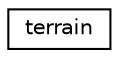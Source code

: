 digraph "Graphical Class Hierarchy"
{
 // LATEX_PDF_SIZE
  edge [fontname="Helvetica",fontsize="10",labelfontname="Helvetica",labelfontsize="10"];
  node [fontname="Helvetica",fontsize="10",shape=record];
  rankdir="LR";
  Node0 [label="terrain",height=0.2,width=0.4,color="black", fillcolor="white", style="filled",URL="$classterrain.html",tooltip=" "];
}

